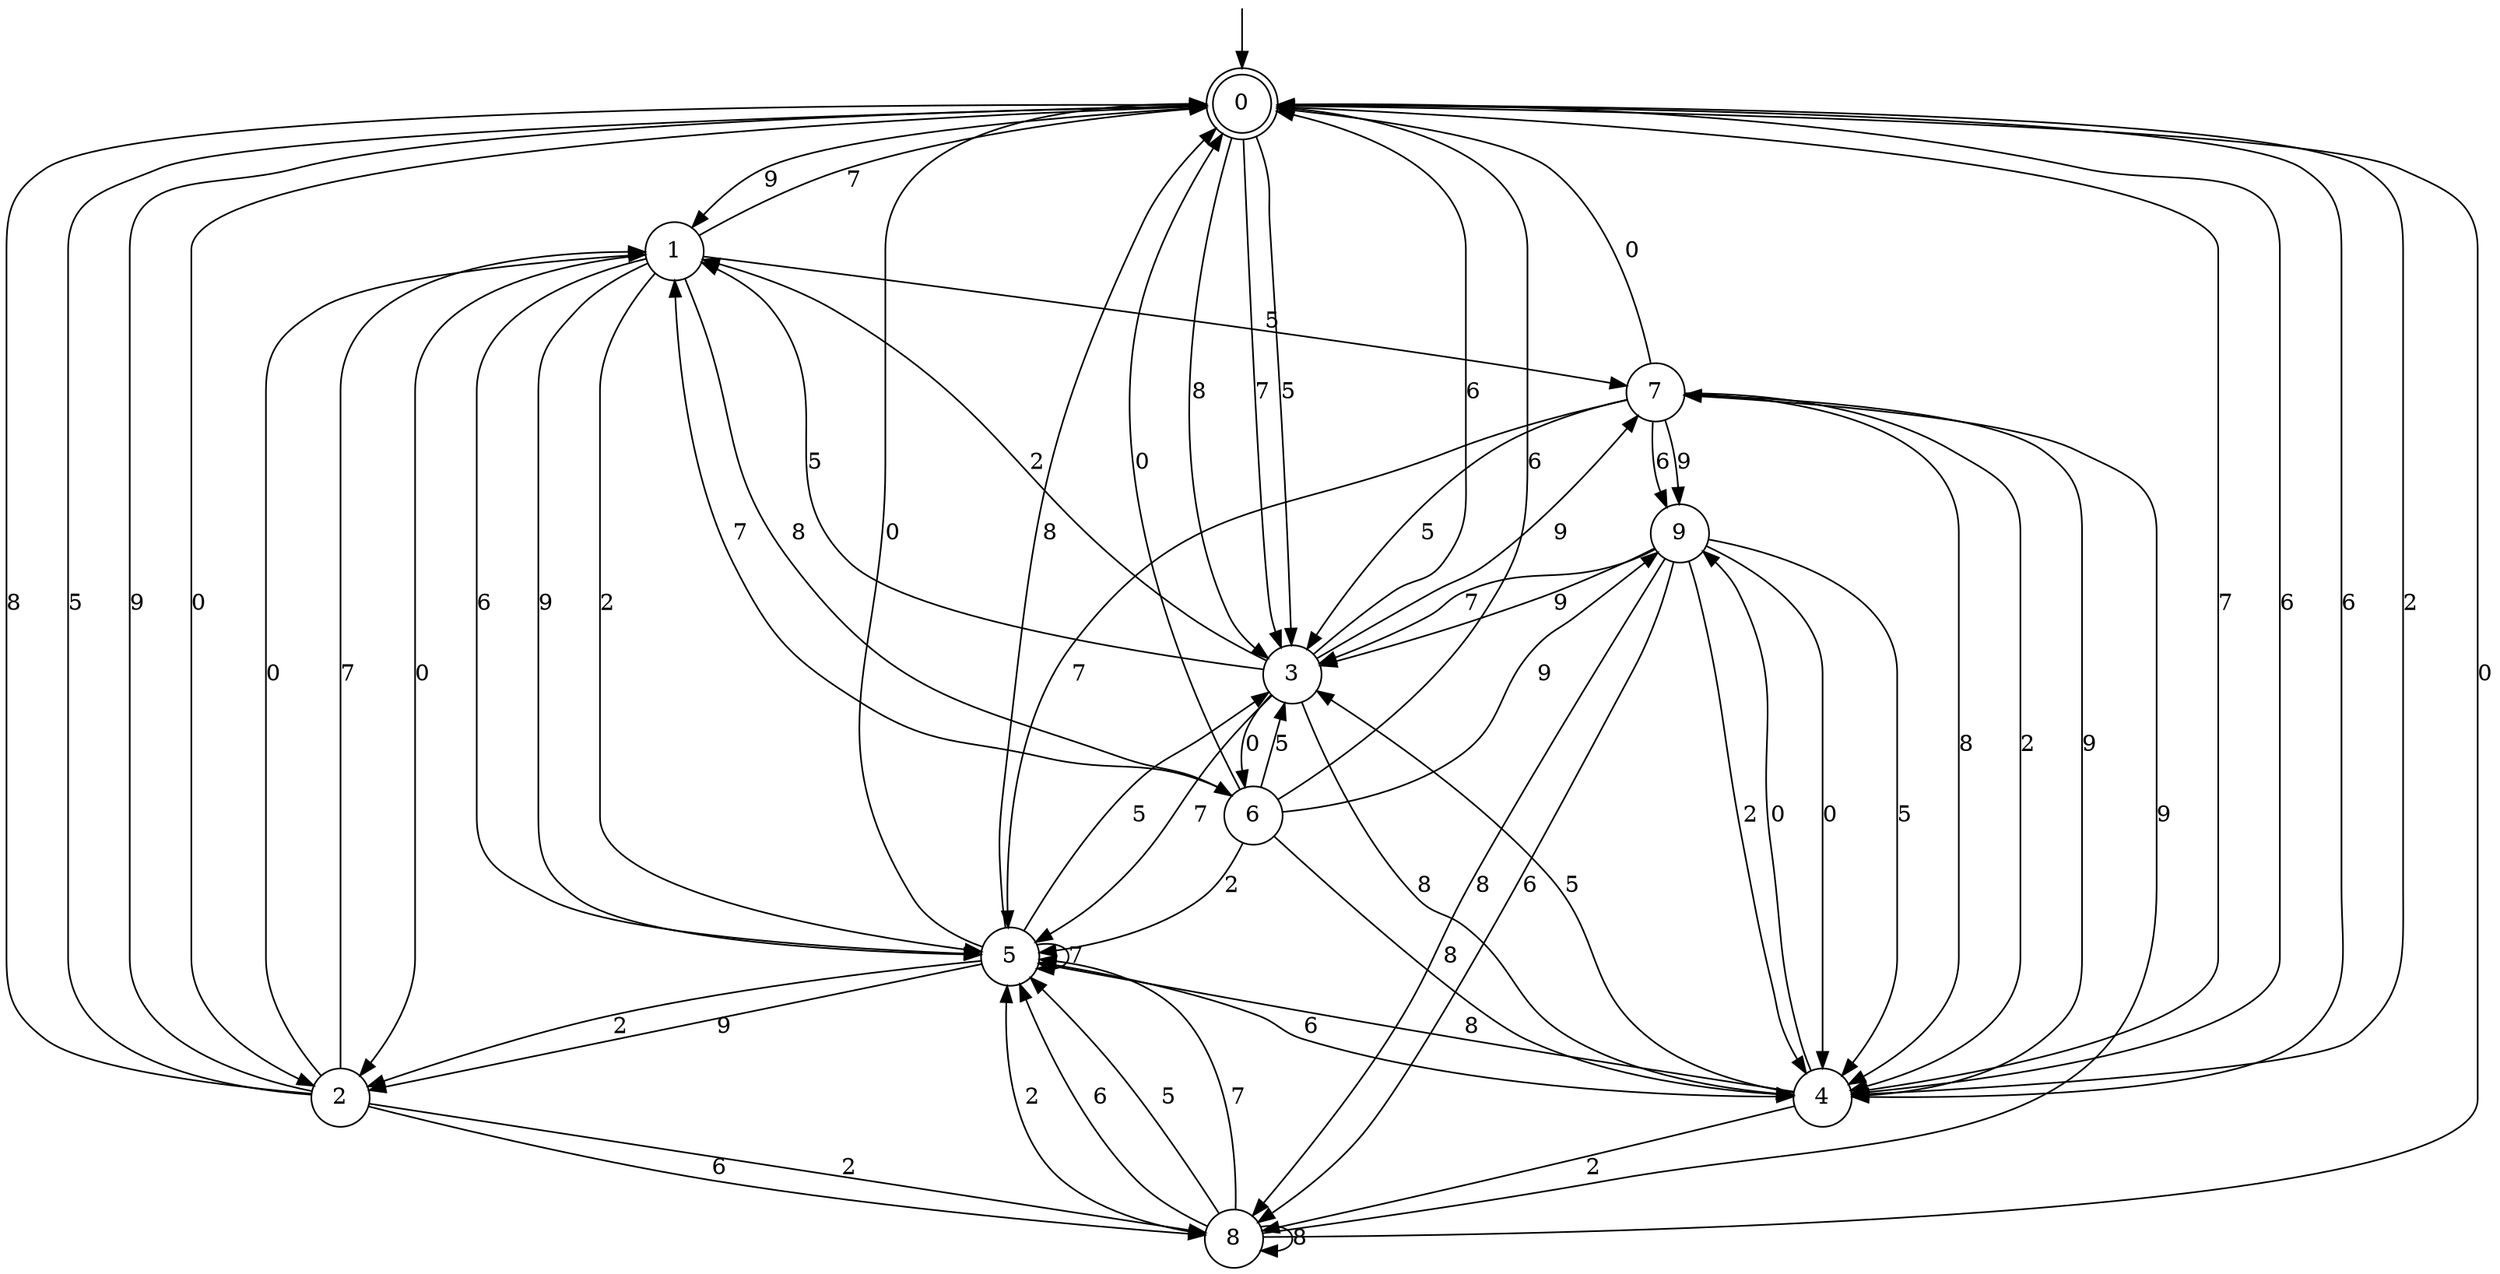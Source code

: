 digraph g {

	s0 [shape="doublecircle" label="0"];
	s1 [shape="circle" label="1"];
	s2 [shape="circle" label="2"];
	s3 [shape="circle" label="3"];
	s4 [shape="circle" label="4"];
	s5 [shape="circle" label="5"];
	s6 [shape="circle" label="6"];
	s7 [shape="circle" label="7"];
	s8 [shape="circle" label="8"];
	s9 [shape="circle" label="9"];
	s0 -> s1 [label="9"];
	s0 -> s2 [label="0"];
	s0 -> s3 [label="8"];
	s0 -> s3 [label="7"];
	s0 -> s4 [label="2"];
	s0 -> s4 [label="6"];
	s0 -> s3 [label="5"];
	s1 -> s5 [label="9"];
	s1 -> s2 [label="0"];
	s1 -> s6 [label="8"];
	s1 -> s0 [label="7"];
	s1 -> s5 [label="2"];
	s1 -> s5 [label="6"];
	s1 -> s7 [label="5"];
	s2 -> s0 [label="9"];
	s2 -> s1 [label="0"];
	s2 -> s0 [label="8"];
	s2 -> s1 [label="7"];
	s2 -> s8 [label="2"];
	s2 -> s8 [label="6"];
	s2 -> s0 [label="5"];
	s3 -> s7 [label="9"];
	s3 -> s6 [label="0"];
	s3 -> s4 [label="8"];
	s3 -> s5 [label="7"];
	s3 -> s1 [label="2"];
	s3 -> s0 [label="6"];
	s3 -> s1 [label="5"];
	s4 -> s7 [label="9"];
	s4 -> s9 [label="0"];
	s4 -> s5 [label="8"];
	s4 -> s0 [label="7"];
	s4 -> s8 [label="2"];
	s4 -> s0 [label="6"];
	s4 -> s3 [label="5"];
	s5 -> s2 [label="9"];
	s5 -> s0 [label="0"];
	s5 -> s0 [label="8"];
	s5 -> s5 [label="7"];
	s5 -> s2 [label="2"];
	s5 -> s4 [label="6"];
	s5 -> s3 [label="5"];
	s6 -> s9 [label="9"];
	s6 -> s0 [label="0"];
	s6 -> s4 [label="8"];
	s6 -> s1 [label="7"];
	s6 -> s5 [label="2"];
	s6 -> s0 [label="6"];
	s6 -> s3 [label="5"];
	s7 -> s9 [label="9"];
	s7 -> s0 [label="0"];
	s7 -> s4 [label="8"];
	s7 -> s5 [label="7"];
	s7 -> s4 [label="2"];
	s7 -> s9 [label="6"];
	s7 -> s3 [label="5"];
	s8 -> s7 [label="9"];
	s8 -> s0 [label="0"];
	s8 -> s8 [label="8"];
	s8 -> s5 [label="7"];
	s8 -> s5 [label="2"];
	s8 -> s5 [label="6"];
	s8 -> s5 [label="5"];
	s9 -> s3 [label="9"];
	s9 -> s4 [label="0"];
	s9 -> s8 [label="8"];
	s9 -> s3 [label="7"];
	s9 -> s4 [label="2"];
	s9 -> s8 [label="6"];
	s9 -> s4 [label="5"];

__start0 [label="" shape="none" width="0" height="0"];
__start0 -> s0;

}
